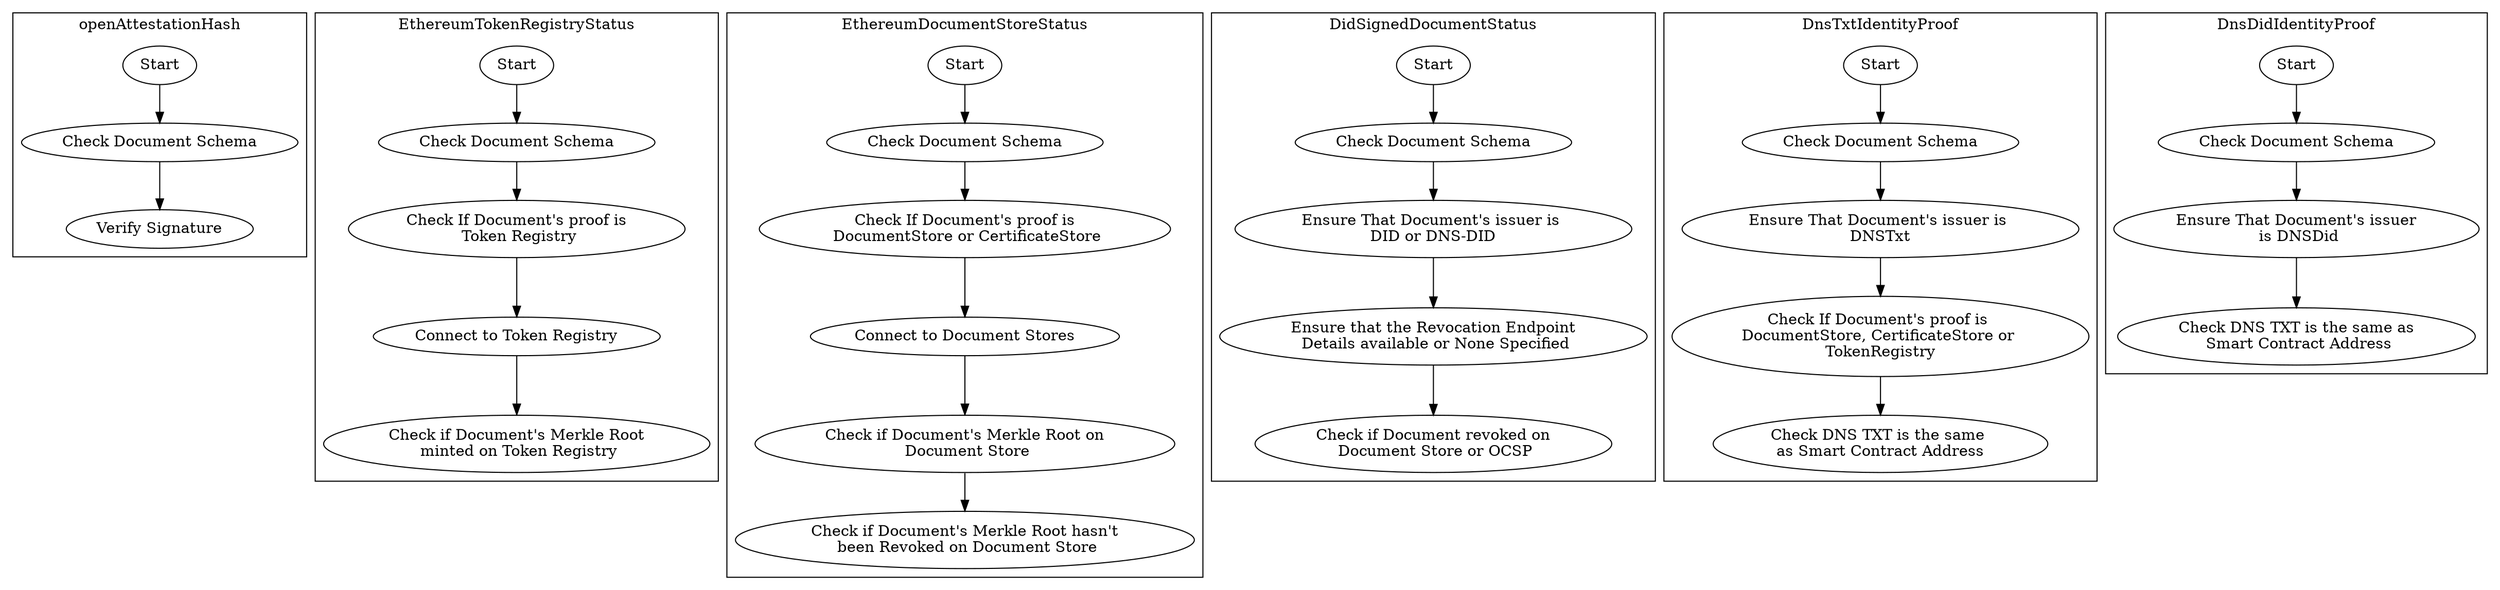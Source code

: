 

digraph g {

    // document.openAttestationMetadata.proof.method
    // EthereumTokenRegistryStatus OR EthereumDocumentStoreStatus

    // document.proof.type
    // DidSignedDocumentStatus

    // document.openAttestationMetadata.identityProof.type
    // DnsTxtIdentityProof OR DnsDidIdentityProof

    subgraph cluster_Hash_Check {

        label = "openAttestationHash"
        HashCheckStart [label="Start"]
        HashCheckSchema [label="Check Document Schema"]
        HashCheckSignature [label = "Verify Signature"]
        HashCheckStart -> HashCheckSchema
        HashCheckSchema -> HashCheckSignature
    }

    subgraph cluster_Token_Check {

        //"EthereumTokenRegistryStatus"
        // Test Condition
        // V2 // return documentData.issuers.some((issuer) => "tokenRegistry" in issuer);
        // V3 // return document.openAttestationMetadata.proof.method === v3.Method.TokenRegistry;

        label = "EthereumTokenRegistryStatus"
        TokenCheckStart [label="Start"]
        TokenCheckSchema [label="Check Document Schema"]
        TokenCheckProof [label="Check If Document's proof is\n Token Registry"]
        TokenCheckConnect [label="Connect to Token Registry"]
        TokenCheckMint [label="Check if Document's Merkle Root\n minted on Token Registry"]
        
        TokenCheckStart -> TokenCheckSchema
        TokenCheckSchema -> TokenCheckProof
        TokenCheckProof -> TokenCheckConnect
        TokenCheckConnect -> TokenCheckMint
    }


    subgraph cluster_DocumentStore_Check {

        //"EthereumDocumentStoreStatus"
        // Test Condition
        // V2 // return documentData.issuers.some((issuer) => "documentStore" in issuer || "certificateStore" in issuer);
        // V3 // return document.openAttestationMetadata.proof.method === v3.Method.DocumentStore;

        label = "EthereumDocumentStoreStatus"
        DocumentStoreStart [label="Start"]
        DocumentStoreSchema [label="Check Document Schema"]
        DocumentStoreProof [label="Check If Document's proof is\n DocumentStore or CertificateStore"]
        DocumentStoreConnect [label="Connect to Document Stores"]
        DocumentStoreMint [label="Check if Document's Merkle Root on\n Document Store"]
        DocumentStoreRevoked [label="Check if Document's Merkle Root hasn't\n been Revoked on Document Store"]
        
        DocumentStoreStart -> DocumentStoreSchema
        DocumentStoreSchema -> DocumentStoreProof
        DocumentStoreProof -> DocumentStoreConnect
        DocumentStoreConnect -> DocumentStoreMint
        DocumentStoreMint -> DocumentStoreRevoked
    }


    subgraph cluster_DidSigned_Check {

        //"DidSignedDocumentStatus"
        // Test Condition
        // V2 // return document.proof.some((proof) => proof.type === "OpenAttestationSignature2018");
        // V3 // return document.proof.type === "OpenAttestationMerkleProofSignature2018";

        label = "DidSignedDocumentStatus"
        DidSignedStart [label="Start"]
        DidSignedSchema [label="Check Document Schema"]
        DidSignedIssuer [label="Ensure That Document's issuer is \nDID or DNS-DID"]
        DidSignedEndpoint [label="Ensure that the Revocation Endpoint\n Details available or None Specified"]
        DidSignedRevoked [label="Check if Document revoked on\n Document Store or OCSP"]
        
        DidSignedStart -> DidSignedSchema
        DidSignedSchema -> DidSignedIssuer
        DidSignedIssuer -> DidSignedEndpoint
        DidSignedEndpoint -> DidSignedRevoked
    }

    subgraph cluster_DnsTxt_Check {

        //"DnsTxtIdentityProof"
        // Test Condition
        // V2 // return (
        //     (issuer.documentStore || issuer.tokenRegistry || issuer.certificateStore) &&
        //     issuer.identityProof?.type === v2.IdentityProofType.DNSTxt
        //   );
        // V3 // return document.openAttestationMetadata.identityProof.type === v3.IdentityProofType.DNSTxt;

        label = "DnsTxtIdentityProof"
        DNSTxtStart [label="Start"]
        DNSTxtSchema [label="Check Document Schema"]
        DNSTxtIssuer [label="Ensure That Document's issuer is \nDNSTxt"]
        DNSTxtProof [label="Check If Document's proof is \nDocumentStore, CertificateStore or \nTokenRegistry"]
        // DNSTxtEndpoint [label="Ensure that the DNS Location and \nSmart Contract Address Specified"]
        DNSTxtRevoked [label="Check DNS TXT is the same \nas Smart Contract Address"]
        
        DNSTxtStart -> DNSTxtSchema
        DNSTxtSchema -> DNSTxtIssuer
        DNSTxtIssuer -> DNSTxtProof
        // DNSTxtProof -> DNSTxtEndpoint
        // DNSTxtEndpoint -> DNSTxtRevoked
        DNSTxtProof -> DNSTxtRevoked
    }


    subgraph cluster_DnsDid_Check {

        //"DnsDidIdentityProof"
        // Test Condition
        // V2 // return data.issuers.some((issuer) => issuer.identityProof?.type === "DNS-DID");
        // V3 // return document.openAttestationMetadata.identityProof.type === v3.IdentityProofType.DNSDid;

        label = "DnsDidIdentityProof"
        DNSDidStart [label="Start"]
        DNSDidSchema [label="Check Document Schema"]
        DNSDidIssuer [label="Ensure That Document's issuer\n is DNSDid"]
        DNSDidRevoked [label="Check DNS TXT is the same as\n Smart Contract Address"]
        
        DNSDidStart -> DNSDidSchema
        DNSDidSchema -> DNSDidIssuer
        DNSDidIssuer -> DNSDidRevoked
    }

}
